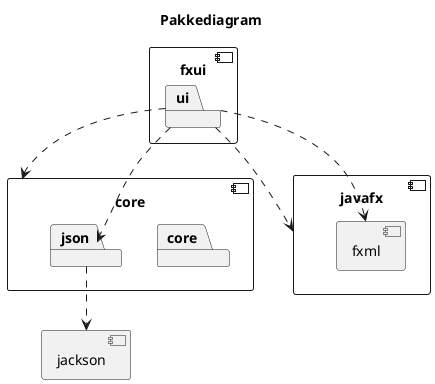 @startuml pd

allow_mixing

title Pakkediagram


component core{
  package core
  package json
}

component fxui{
  package ui
}

component javafx{
  component fxml{
  
  }
}

component jackson{

}

json ..> jackson
ui ..> javafx
ui ..> fxml
ui ..> core
ui ..> json

@enduml